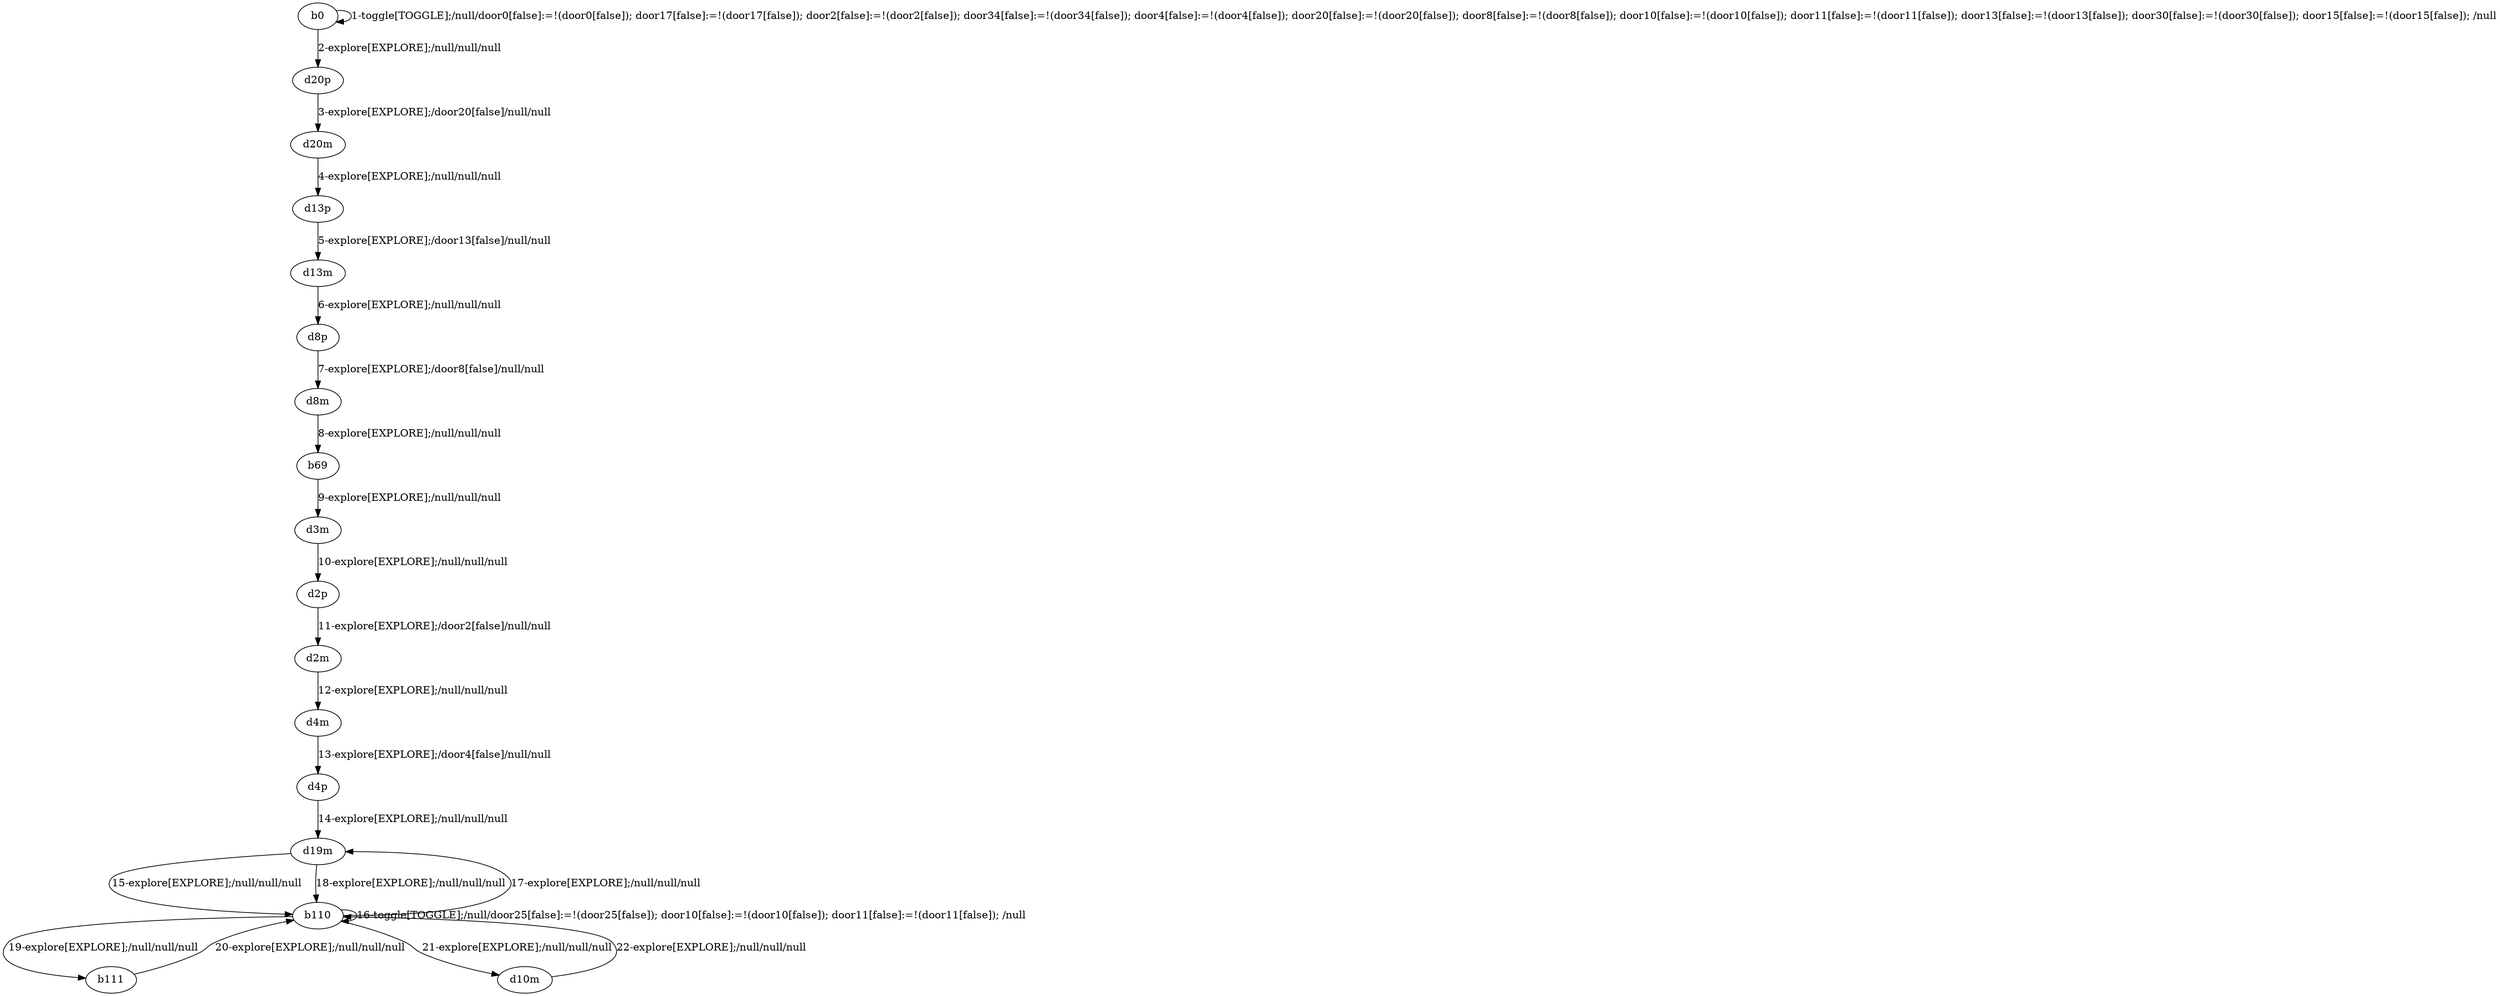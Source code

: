 # Total number of goals covered by this test: 1
# d10m --> b110

digraph g {
"b0" -> "b0" [label = "1-toggle[TOGGLE];/null/door0[false]:=!(door0[false]); door17[false]:=!(door17[false]); door2[false]:=!(door2[false]); door34[false]:=!(door34[false]); door4[false]:=!(door4[false]); door20[false]:=!(door20[false]); door8[false]:=!(door8[false]); door10[false]:=!(door10[false]); door11[false]:=!(door11[false]); door13[false]:=!(door13[false]); door30[false]:=!(door30[false]); door15[false]:=!(door15[false]); /null"];
"b0" -> "d20p" [label = "2-explore[EXPLORE];/null/null/null"];
"d20p" -> "d20m" [label = "3-explore[EXPLORE];/door20[false]/null/null"];
"d20m" -> "d13p" [label = "4-explore[EXPLORE];/null/null/null"];
"d13p" -> "d13m" [label = "5-explore[EXPLORE];/door13[false]/null/null"];
"d13m" -> "d8p" [label = "6-explore[EXPLORE];/null/null/null"];
"d8p" -> "d8m" [label = "7-explore[EXPLORE];/door8[false]/null/null"];
"d8m" -> "b69" [label = "8-explore[EXPLORE];/null/null/null"];
"b69" -> "d3m" [label = "9-explore[EXPLORE];/null/null/null"];
"d3m" -> "d2p" [label = "10-explore[EXPLORE];/null/null/null"];
"d2p" -> "d2m" [label = "11-explore[EXPLORE];/door2[false]/null/null"];
"d2m" -> "d4m" [label = "12-explore[EXPLORE];/null/null/null"];
"d4m" -> "d4p" [label = "13-explore[EXPLORE];/door4[false]/null/null"];
"d4p" -> "d19m" [label = "14-explore[EXPLORE];/null/null/null"];
"d19m" -> "b110" [label = "15-explore[EXPLORE];/null/null/null"];
"b110" -> "b110" [label = "16-toggle[TOGGLE];/null/door25[false]:=!(door25[false]); door10[false]:=!(door10[false]); door11[false]:=!(door11[false]); /null"];
"b110" -> "d19m" [label = "17-explore[EXPLORE];/null/null/null"];
"d19m" -> "b110" [label = "18-explore[EXPLORE];/null/null/null"];
"b110" -> "b111" [label = "19-explore[EXPLORE];/null/null/null"];
"b111" -> "b110" [label = "20-explore[EXPLORE];/null/null/null"];
"b110" -> "d10m" [label = "21-explore[EXPLORE];/null/null/null"];
"d10m" -> "b110" [label = "22-explore[EXPLORE];/null/null/null"];
}